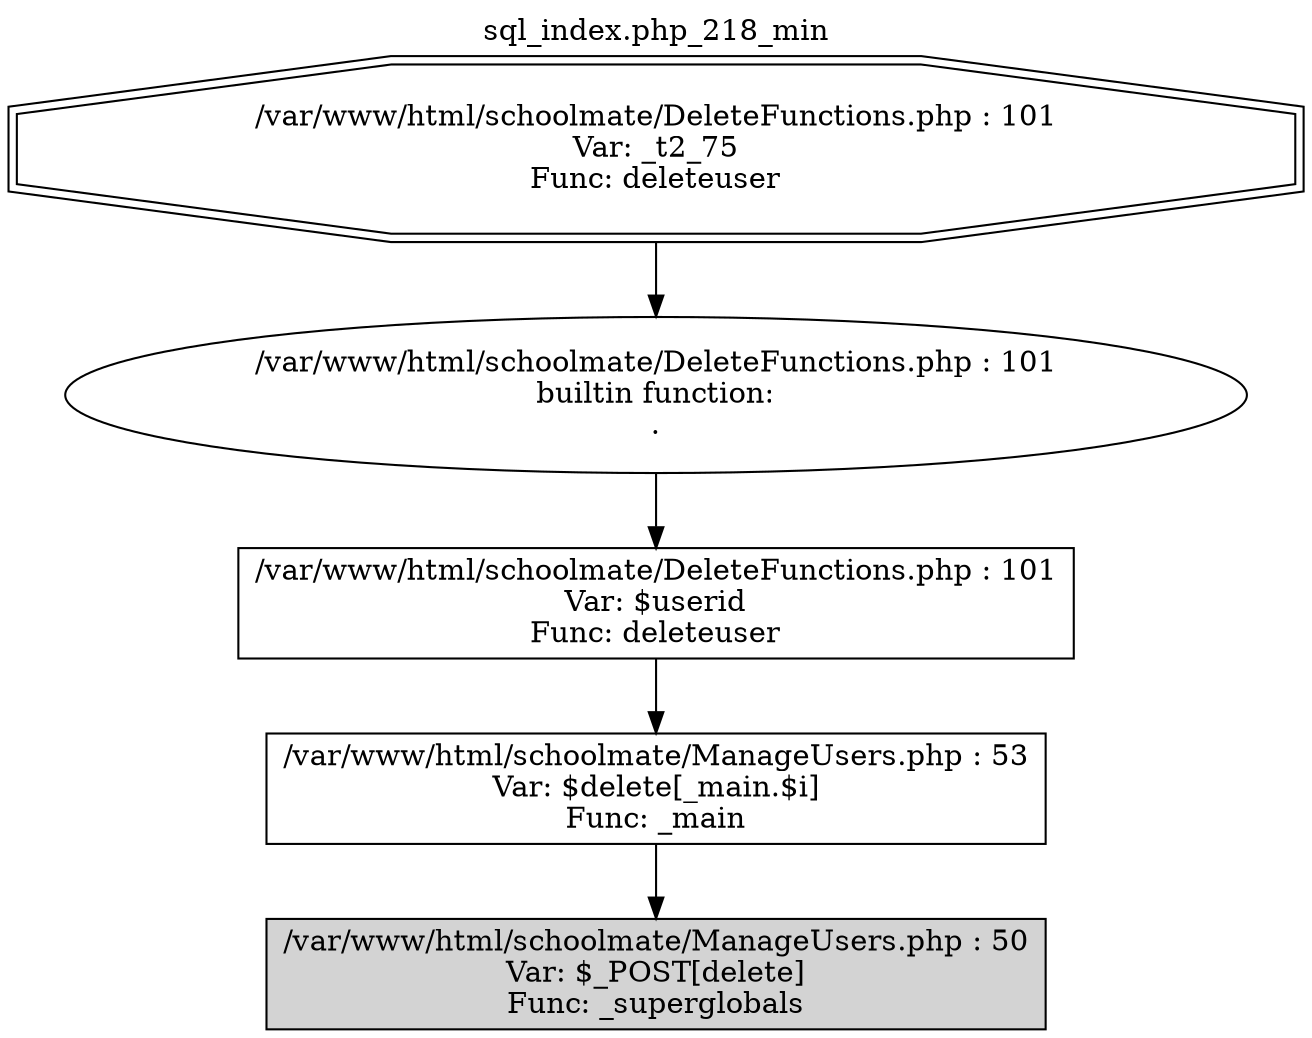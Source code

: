digraph cfg {
  label="sql_index.php_218_min";
  labelloc=t;
  n1 [shape=doubleoctagon, label="/var/www/html/schoolmate/DeleteFunctions.php : 101\nVar: _t2_75\nFunc: deleteuser\n"];
  n2 [shape=ellipse, label="/var/www/html/schoolmate/DeleteFunctions.php : 101\nbuiltin function:\n.\n"];
  n3 [shape=box, label="/var/www/html/schoolmate/DeleteFunctions.php : 101\nVar: $userid\nFunc: deleteuser\n"];
  n4 [shape=box, label="/var/www/html/schoolmate/ManageUsers.php : 53\nVar: $delete[_main.$i]\nFunc: _main\n"];
  n5 [shape=box, label="/var/www/html/schoolmate/ManageUsers.php : 50\nVar: $_POST[delete]\nFunc: _superglobals\n",style=filled];
  n1 -> n2;
  n2 -> n3;
  n3 -> n4;
  n4 -> n5;
}
